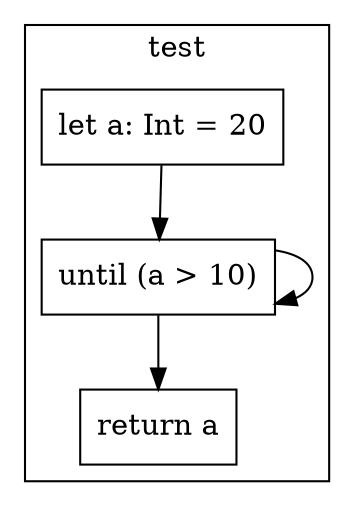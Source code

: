 digraph "unbound-loop-2" {
    node [shape=box];
    subgraph "cluster_test" {
        label="test";
        "test_141" [label="let a: Int = 20"];
        "test_142" [label="until (a > 10)"];
        "test_145" [label="return a"];
        "test_141" -> "test_142";
        "test_142" -> "test_142";
        "test_142" -> "test_145";
    }
}

